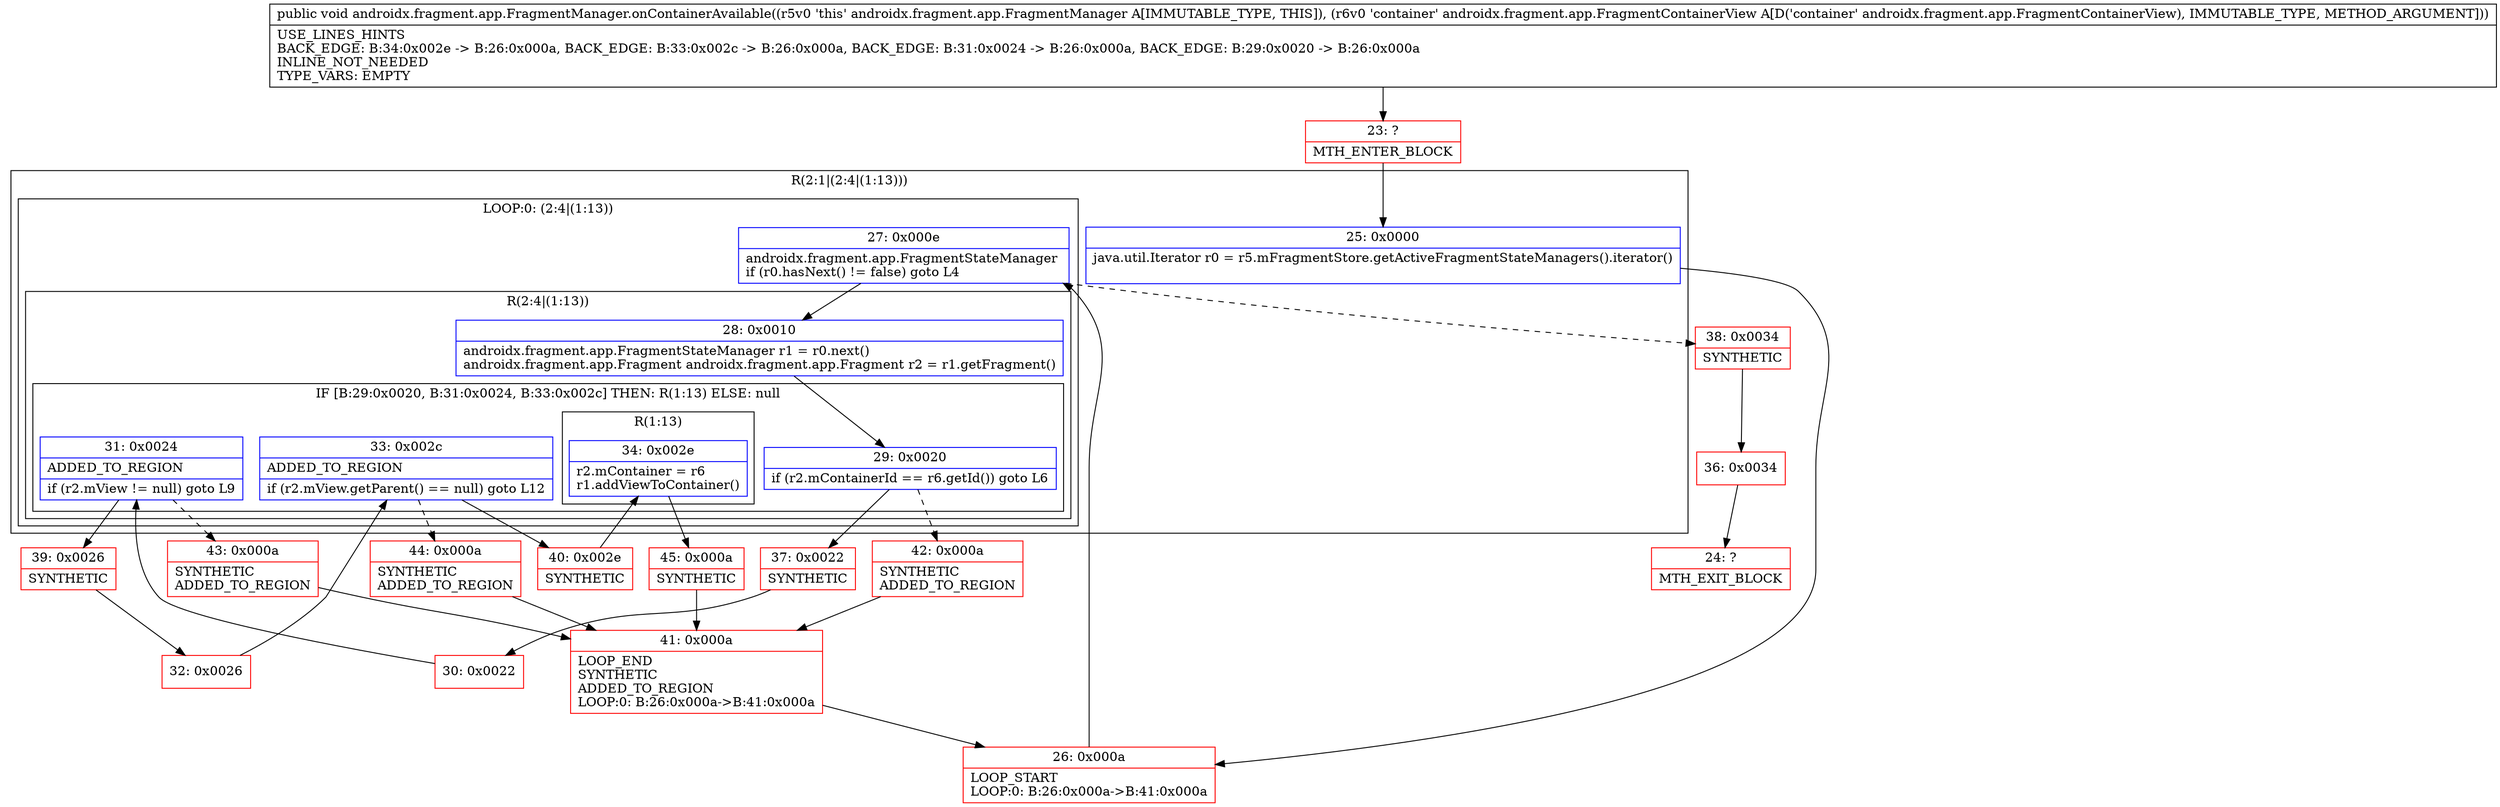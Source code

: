 digraph "CFG forandroidx.fragment.app.FragmentManager.onContainerAvailable(Landroidx\/fragment\/app\/FragmentContainerView;)V" {
subgraph cluster_Region_1831003074 {
label = "R(2:1|(2:4|(1:13)))";
node [shape=record,color=blue];
Node_25 [shape=record,label="{25\:\ 0x0000|java.util.Iterator r0 = r5.mFragmentStore.getActiveFragmentStateManagers().iterator()\l\l}"];
subgraph cluster_LoopRegion_1120707970 {
label = "LOOP:0: (2:4|(1:13))";
node [shape=record,color=blue];
Node_27 [shape=record,label="{27\:\ 0x000e|androidx.fragment.app.FragmentStateManager \lif (r0.hasNext() != false) goto L4\l}"];
subgraph cluster_Region_1945136607 {
label = "R(2:4|(1:13))";
node [shape=record,color=blue];
Node_28 [shape=record,label="{28\:\ 0x0010|androidx.fragment.app.FragmentStateManager r1 = r0.next()\landroidx.fragment.app.Fragment androidx.fragment.app.Fragment r2 = r1.getFragment()\l}"];
subgraph cluster_IfRegion_1157895210 {
label = "IF [B:29:0x0020, B:31:0x0024, B:33:0x002c] THEN: R(1:13) ELSE: null";
node [shape=record,color=blue];
Node_29 [shape=record,label="{29\:\ 0x0020|if (r2.mContainerId == r6.getId()) goto L6\l}"];
Node_31 [shape=record,label="{31\:\ 0x0024|ADDED_TO_REGION\l|if (r2.mView != null) goto L9\l}"];
Node_33 [shape=record,label="{33\:\ 0x002c|ADDED_TO_REGION\l|if (r2.mView.getParent() == null) goto L12\l}"];
subgraph cluster_Region_1731629707 {
label = "R(1:13)";
node [shape=record,color=blue];
Node_34 [shape=record,label="{34\:\ 0x002e|r2.mContainer = r6\lr1.addViewToContainer()\l}"];
}
}
}
}
}
Node_23 [shape=record,color=red,label="{23\:\ ?|MTH_ENTER_BLOCK\l}"];
Node_26 [shape=record,color=red,label="{26\:\ 0x000a|LOOP_START\lLOOP:0: B:26:0x000a\-\>B:41:0x000a\l}"];
Node_37 [shape=record,color=red,label="{37\:\ 0x0022|SYNTHETIC\l}"];
Node_30 [shape=record,color=red,label="{30\:\ 0x0022}"];
Node_39 [shape=record,color=red,label="{39\:\ 0x0026|SYNTHETIC\l}"];
Node_32 [shape=record,color=red,label="{32\:\ 0x0026}"];
Node_40 [shape=record,color=red,label="{40\:\ 0x002e|SYNTHETIC\l}"];
Node_45 [shape=record,color=red,label="{45\:\ 0x000a|SYNTHETIC\l}"];
Node_41 [shape=record,color=red,label="{41\:\ 0x000a|LOOP_END\lSYNTHETIC\lADDED_TO_REGION\lLOOP:0: B:26:0x000a\-\>B:41:0x000a\l}"];
Node_44 [shape=record,color=red,label="{44\:\ 0x000a|SYNTHETIC\lADDED_TO_REGION\l}"];
Node_43 [shape=record,color=red,label="{43\:\ 0x000a|SYNTHETIC\lADDED_TO_REGION\l}"];
Node_42 [shape=record,color=red,label="{42\:\ 0x000a|SYNTHETIC\lADDED_TO_REGION\l}"];
Node_38 [shape=record,color=red,label="{38\:\ 0x0034|SYNTHETIC\l}"];
Node_36 [shape=record,color=red,label="{36\:\ 0x0034}"];
Node_24 [shape=record,color=red,label="{24\:\ ?|MTH_EXIT_BLOCK\l}"];
MethodNode[shape=record,label="{public void androidx.fragment.app.FragmentManager.onContainerAvailable((r5v0 'this' androidx.fragment.app.FragmentManager A[IMMUTABLE_TYPE, THIS]), (r6v0 'container' androidx.fragment.app.FragmentContainerView A[D('container' androidx.fragment.app.FragmentContainerView), IMMUTABLE_TYPE, METHOD_ARGUMENT]))  | USE_LINES_HINTS\lBACK_EDGE: B:34:0x002e \-\> B:26:0x000a, BACK_EDGE: B:33:0x002c \-\> B:26:0x000a, BACK_EDGE: B:31:0x0024 \-\> B:26:0x000a, BACK_EDGE: B:29:0x0020 \-\> B:26:0x000a\lINLINE_NOT_NEEDED\lTYPE_VARS: EMPTY\l}"];
MethodNode -> Node_23;Node_25 -> Node_26;
Node_27 -> Node_28;
Node_27 -> Node_38[style=dashed];
Node_28 -> Node_29;
Node_29 -> Node_37;
Node_29 -> Node_42[style=dashed];
Node_31 -> Node_39;
Node_31 -> Node_43[style=dashed];
Node_33 -> Node_40;
Node_33 -> Node_44[style=dashed];
Node_34 -> Node_45;
Node_23 -> Node_25;
Node_26 -> Node_27;
Node_37 -> Node_30;
Node_30 -> Node_31;
Node_39 -> Node_32;
Node_32 -> Node_33;
Node_40 -> Node_34;
Node_45 -> Node_41;
Node_41 -> Node_26;
Node_44 -> Node_41;
Node_43 -> Node_41;
Node_42 -> Node_41;
Node_38 -> Node_36;
Node_36 -> Node_24;
}

